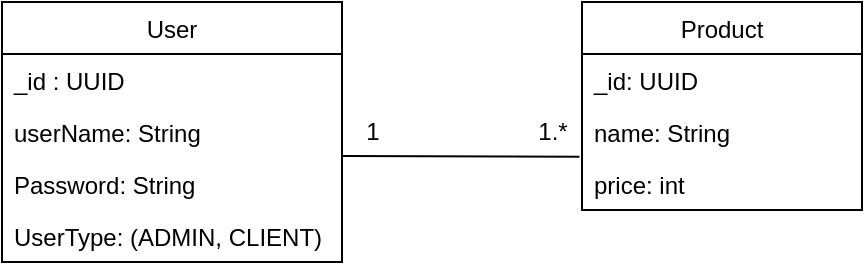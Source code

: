 <mxfile version="14.4.3" type="github">
  <diagram id="yY6LASAwJ8xWBwClAUD0" name="Page-1">
    <mxGraphModel dx="1200" dy="620" grid="1" gridSize="10" guides="1" tooltips="1" connect="1" arrows="1" fold="1" page="1" pageScale="1" pageWidth="850" pageHeight="1100" math="0" shadow="0">
      <root>
        <mxCell id="0" />
        <mxCell id="1" parent="0" />
        <mxCell id="Z_ICH8uc3jhCbF0bfdgy-1" value="User" style="swimlane;fontStyle=0;childLayout=stackLayout;horizontal=1;startSize=26;fillColor=none;horizontalStack=0;resizeParent=1;resizeParentMax=0;resizeLast=0;collapsible=1;marginBottom=0;" vertex="1" parent="1">
          <mxGeometry x="200" y="280" width="170" height="130" as="geometry" />
        </mxCell>
        <mxCell id="Z_ICH8uc3jhCbF0bfdgy-2" value="_id : UUID" style="text;strokeColor=none;fillColor=none;align=left;verticalAlign=top;spacingLeft=4;spacingRight=4;overflow=hidden;rotatable=0;points=[[0,0.5],[1,0.5]];portConstraint=eastwest;" vertex="1" parent="Z_ICH8uc3jhCbF0bfdgy-1">
          <mxGeometry y="26" width="170" height="26" as="geometry" />
        </mxCell>
        <mxCell id="Z_ICH8uc3jhCbF0bfdgy-3" value="userName: String" style="text;strokeColor=none;fillColor=none;align=left;verticalAlign=top;spacingLeft=4;spacingRight=4;overflow=hidden;rotatable=0;points=[[0,0.5],[1,0.5]];portConstraint=eastwest;" vertex="1" parent="Z_ICH8uc3jhCbF0bfdgy-1">
          <mxGeometry y="52" width="170" height="26" as="geometry" />
        </mxCell>
        <mxCell id="Z_ICH8uc3jhCbF0bfdgy-4" value="Password: String" style="text;strokeColor=none;fillColor=none;align=left;verticalAlign=top;spacingLeft=4;spacingRight=4;overflow=hidden;rotatable=0;points=[[0,0.5],[1,0.5]];portConstraint=eastwest;" vertex="1" parent="Z_ICH8uc3jhCbF0bfdgy-1">
          <mxGeometry y="78" width="170" height="26" as="geometry" />
        </mxCell>
        <mxCell id="Z_ICH8uc3jhCbF0bfdgy-9" value="UserType: (ADMIN, CLIENT)" style="text;strokeColor=none;fillColor=none;align=left;verticalAlign=top;spacingLeft=4;spacingRight=4;overflow=hidden;rotatable=0;points=[[0,0.5],[1,0.5]];portConstraint=eastwest;" vertex="1" parent="Z_ICH8uc3jhCbF0bfdgy-1">
          <mxGeometry y="104" width="170" height="26" as="geometry" />
        </mxCell>
        <mxCell id="Z_ICH8uc3jhCbF0bfdgy-10" value="Product" style="swimlane;fontStyle=0;childLayout=stackLayout;horizontal=1;startSize=26;fillColor=none;horizontalStack=0;resizeParent=1;resizeParentMax=0;resizeLast=0;collapsible=1;marginBottom=0;" vertex="1" parent="1">
          <mxGeometry x="490" y="280" width="140" height="104" as="geometry" />
        </mxCell>
        <mxCell id="Z_ICH8uc3jhCbF0bfdgy-11" value="_id: UUID" style="text;strokeColor=none;fillColor=none;align=left;verticalAlign=top;spacingLeft=4;spacingRight=4;overflow=hidden;rotatable=0;points=[[0,0.5],[1,0.5]];portConstraint=eastwest;" vertex="1" parent="Z_ICH8uc3jhCbF0bfdgy-10">
          <mxGeometry y="26" width="140" height="26" as="geometry" />
        </mxCell>
        <mxCell id="Z_ICH8uc3jhCbF0bfdgy-12" value="name: String" style="text;strokeColor=none;fillColor=none;align=left;verticalAlign=top;spacingLeft=4;spacingRight=4;overflow=hidden;rotatable=0;points=[[0,0.5],[1,0.5]];portConstraint=eastwest;" vertex="1" parent="Z_ICH8uc3jhCbF0bfdgy-10">
          <mxGeometry y="52" width="140" height="26" as="geometry" />
        </mxCell>
        <mxCell id="Z_ICH8uc3jhCbF0bfdgy-13" value="price: int" style="text;strokeColor=none;fillColor=none;align=left;verticalAlign=top;spacingLeft=4;spacingRight=4;overflow=hidden;rotatable=0;points=[[0,0.5],[1,0.5]];portConstraint=eastwest;" vertex="1" parent="Z_ICH8uc3jhCbF0bfdgy-10">
          <mxGeometry y="78" width="140" height="26" as="geometry" />
        </mxCell>
        <mxCell id="Z_ICH8uc3jhCbF0bfdgy-15" value="" style="endArrow=none;html=1;entryX=-0.009;entryY=0.977;entryDx=0;entryDy=0;entryPerimeter=0;" edge="1" parent="1" target="Z_ICH8uc3jhCbF0bfdgy-12">
          <mxGeometry width="50" height="50" relative="1" as="geometry">
            <mxPoint x="370" y="357" as="sourcePoint" />
            <mxPoint x="420" y="307" as="targetPoint" />
          </mxGeometry>
        </mxCell>
        <mxCell id="Z_ICH8uc3jhCbF0bfdgy-16" value="1.*" style="text;html=1;align=center;verticalAlign=middle;resizable=0;points=[];autosize=1;" vertex="1" parent="1">
          <mxGeometry x="460" y="335" width="30" height="20" as="geometry" />
        </mxCell>
        <mxCell id="Z_ICH8uc3jhCbF0bfdgy-17" value="1" style="text;html=1;align=center;verticalAlign=middle;resizable=0;points=[];autosize=1;" vertex="1" parent="1">
          <mxGeometry x="375" y="335" width="20" height="20" as="geometry" />
        </mxCell>
      </root>
    </mxGraphModel>
  </diagram>
</mxfile>
